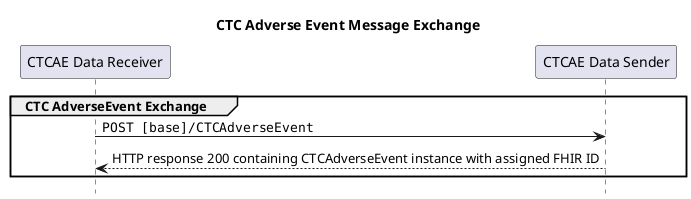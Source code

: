 @startuml
skinparam defaultFontName Arial

title CTC Adverse Event Message Exchange
hide footbox
participant "CTCAE Data Receiver" as Receiver
participant "CTCAE Data Sender" as Sender

group CTC AdverseEvent Exchange
    "Receiver" -> "Sender" : ""POST [base]/CTCAdverseEvent""
    "Sender" --> "Receiver" : HTTP response 200 containing CTCAdverseEvent instance with assigned FHIR ID
end

@enduml
